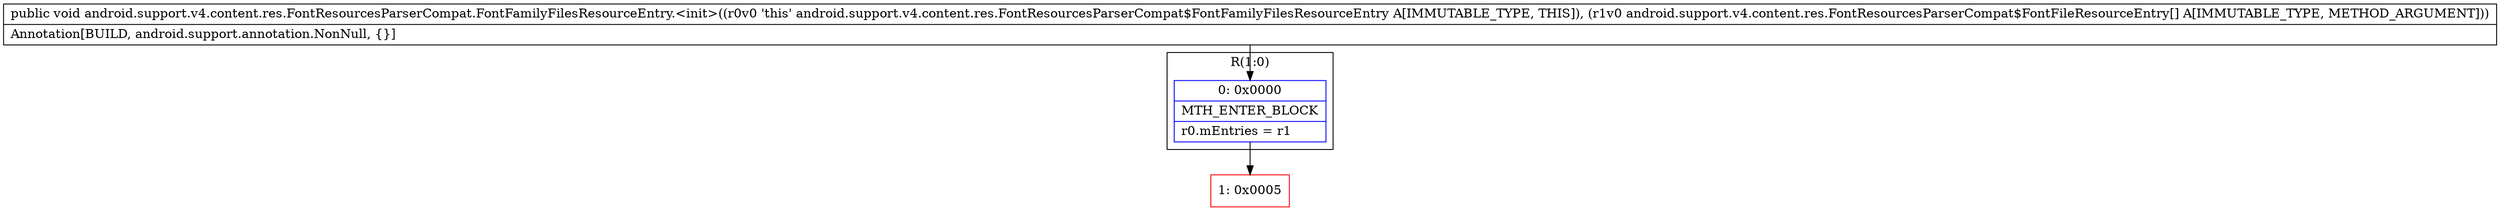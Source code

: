 digraph "CFG forandroid.support.v4.content.res.FontResourcesParserCompat.FontFamilyFilesResourceEntry.\<init\>([Landroid\/support\/v4\/content\/res\/FontResourcesParserCompat$FontFileResourceEntry;)V" {
subgraph cluster_Region_1151586684 {
label = "R(1:0)";
node [shape=record,color=blue];
Node_0 [shape=record,label="{0\:\ 0x0000|MTH_ENTER_BLOCK\l|r0.mEntries = r1\l}"];
}
Node_1 [shape=record,color=red,label="{1\:\ 0x0005}"];
MethodNode[shape=record,label="{public void android.support.v4.content.res.FontResourcesParserCompat.FontFamilyFilesResourceEntry.\<init\>((r0v0 'this' android.support.v4.content.res.FontResourcesParserCompat$FontFamilyFilesResourceEntry A[IMMUTABLE_TYPE, THIS]), (r1v0 android.support.v4.content.res.FontResourcesParserCompat$FontFileResourceEntry[] A[IMMUTABLE_TYPE, METHOD_ARGUMENT]))  | Annotation[BUILD, android.support.annotation.NonNull, \{\}]\l}"];
MethodNode -> Node_0;
Node_0 -> Node_1;
}

